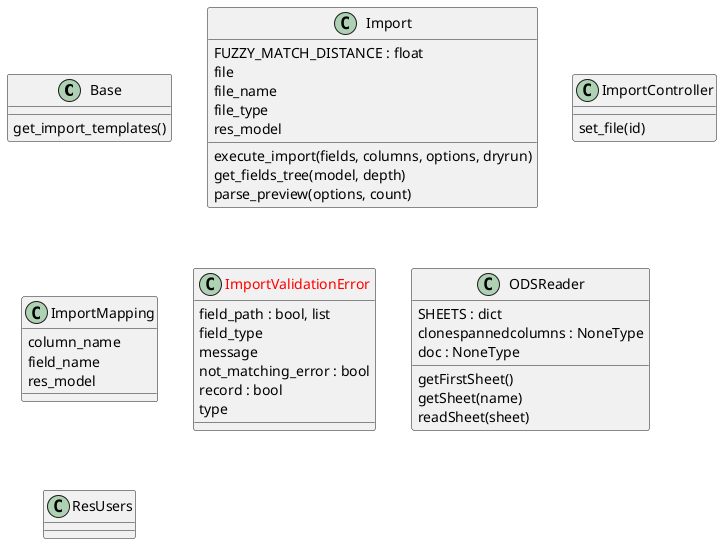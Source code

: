 @startuml classes_base_import
set namespaceSeparator none
class "Base" as odoo_src.odoo.addons.base_import.models.base_import.Base {
  get_import_templates()
}
class "Import" as odoo_src.odoo.addons.base_import.models.base_import.Import {
  FUZZY_MATCH_DISTANCE : float
  file
  file_name
  file_type
  res_model
  execute_import(fields, columns, options, dryrun)
  get_fields_tree(model, depth)
  parse_preview(options, count)
}
class "ImportController" as odoo_src.odoo.addons.base_import.controllers.main.ImportController {
  set_file(id)
}
class "ImportMapping" as odoo_src.odoo.addons.base_import.models.base_import.ImportMapping {
  column_name
  field_name
  res_model
}
class "<color:red>ImportValidationError</color>" as odoo_src.odoo.addons.base_import.models.base_import.ImportValidationError {
  field_path : bool, list
  field_type
  message
  not_matching_error : bool
  record : bool
  type
}
class "ODSReader" as odoo_src.odoo.addons.base_import.models.odf_ods_reader.ODSReader {
  SHEETS : dict
  clonespannedcolumns : NoneType
  doc : NoneType
  getFirstSheet()
  getSheet(name)
  readSheet(sheet)
}
class "ResUsers" as odoo_src.odoo.addons.base_import.models.base_import.ResUsers {
}
@enduml
